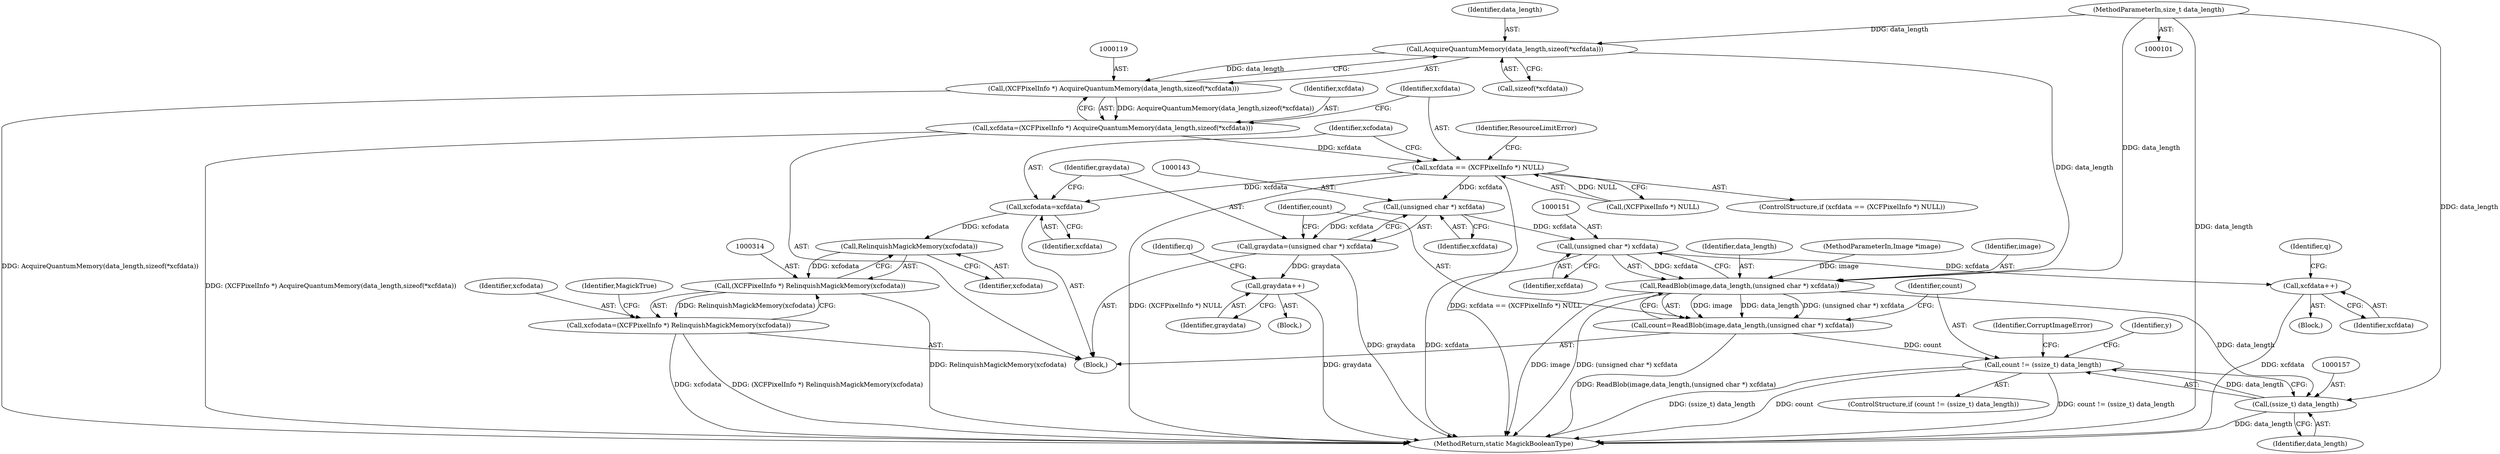 digraph "1_ImageMagick_a2e1064f288a353bc5fef7f79ccb7683759e775c@del" {
"1000120" [label="(Call,AcquireQuantumMemory(data_length,sizeof(*xcfdata)))"];
"1000106" [label="(MethodParameterIn,size_t data_length)"];
"1000118" [label="(Call,(XCFPixelInfo *) AcquireQuantumMemory(data_length,sizeof(*xcfdata)))"];
"1000116" [label="(Call,xcfdata=(XCFPixelInfo *) AcquireQuantumMemory(data_length,sizeof(*xcfdata)))"];
"1000126" [label="(Call,xcfdata == (XCFPixelInfo *) NULL)"];
"1000137" [label="(Call,xcfodata=xcfdata)"];
"1000315" [label="(Call,RelinquishMagickMemory(xcfodata))"];
"1000313" [label="(Call,(XCFPixelInfo *) RelinquishMagickMemory(xcfodata))"];
"1000311" [label="(Call,xcfodata=(XCFPixelInfo *) RelinquishMagickMemory(xcfodata))"];
"1000142" [label="(Call,(unsigned char *) xcfdata)"];
"1000140" [label="(Call,graydata=(unsigned char *) xcfdata)"];
"1000233" [label="(Call,graydata++)"];
"1000150" [label="(Call,(unsigned char *) xcfdata)"];
"1000147" [label="(Call,ReadBlob(image,data_length,(unsigned char *) xcfdata))"];
"1000145" [label="(Call,count=ReadBlob(image,data_length,(unsigned char *) xcfdata))"];
"1000154" [label="(Call,count != (ssize_t) data_length)"];
"1000156" [label="(Call,(ssize_t) data_length)"];
"1000298" [label="(Call,xcfdata++)"];
"1000313" [label="(Call,(XCFPixelInfo *) RelinquishMagickMemory(xcfodata))"];
"1000311" [label="(Call,xcfodata=(XCFPixelInfo *) RelinquishMagickMemory(xcfodata))"];
"1000149" [label="(Identifier,data_length)"];
"1000145" [label="(Call,count=ReadBlob(image,data_length,(unsigned char *) xcfdata))"];
"1000234" [label="(Identifier,graydata)"];
"1000120" [label="(Call,AcquireQuantumMemory(data_length,sizeof(*xcfdata)))"];
"1000128" [label="(Call,(XCFPixelInfo *) NULL)"];
"1000298" [label="(Call,xcfdata++)"];
"1000121" [label="(Identifier,data_length)"];
"1000138" [label="(Identifier,xcfodata)"];
"1000132" [label="(Identifier,ResourceLimitError)"];
"1000106" [label="(MethodParameterIn,size_t data_length)"];
"1000153" [label="(ControlStructure,if (count != (ssize_t) data_length))"];
"1000150" [label="(Call,(unsigned char *) xcfdata)"];
"1000312" [label="(Identifier,xcfodata)"];
"1000319" [label="(MethodReturn,static MagickBooleanType)"];
"1000144" [label="(Identifier,xcfdata)"];
"1000160" [label="(Identifier,CorruptImageError)"];
"1000125" [label="(ControlStructure,if (xcfdata == (XCFPixelInfo *) NULL))"];
"1000122" [label="(Call,sizeof(*xcfdata))"];
"1000108" [label="(Block,)"];
"1000140" [label="(Call,graydata=(unsigned char *) xcfdata)"];
"1000147" [label="(Call,ReadBlob(image,data_length,(unsigned char *) xcfdata))"];
"1000260" [label="(Block,)"];
"1000156" [label="(Call,(ssize_t) data_length)"];
"1000299" [label="(Identifier,xcfdata)"];
"1000316" [label="(Identifier,xcfodata)"];
"1000167" [label="(Identifier,y)"];
"1000301" [label="(Identifier,q)"];
"1000137" [label="(Call,xcfodata=xcfdata)"];
"1000318" [label="(Identifier,MagickTrue)"];
"1000102" [label="(MethodParameterIn,Image *image)"];
"1000116" [label="(Call,xcfdata=(XCFPixelInfo *) AcquireQuantumMemory(data_length,sizeof(*xcfdata)))"];
"1000141" [label="(Identifier,graydata)"];
"1000315" [label="(Call,RelinquishMagickMemory(xcfodata))"];
"1000217" [label="(Block,)"];
"1000236" [label="(Identifier,q)"];
"1000142" [label="(Call,(unsigned char *) xcfdata)"];
"1000154" [label="(Call,count != (ssize_t) data_length)"];
"1000152" [label="(Identifier,xcfdata)"];
"1000118" [label="(Call,(XCFPixelInfo *) AcquireQuantumMemory(data_length,sizeof(*xcfdata)))"];
"1000127" [label="(Identifier,xcfdata)"];
"1000139" [label="(Identifier,xcfdata)"];
"1000148" [label="(Identifier,image)"];
"1000126" [label="(Call,xcfdata == (XCFPixelInfo *) NULL)"];
"1000146" [label="(Identifier,count)"];
"1000158" [label="(Identifier,data_length)"];
"1000155" [label="(Identifier,count)"];
"1000233" [label="(Call,graydata++)"];
"1000117" [label="(Identifier,xcfdata)"];
"1000120" -> "1000118"  [label="AST: "];
"1000120" -> "1000122"  [label="CFG: "];
"1000121" -> "1000120"  [label="AST: "];
"1000122" -> "1000120"  [label="AST: "];
"1000118" -> "1000120"  [label="CFG: "];
"1000120" -> "1000118"  [label="DDG: data_length"];
"1000106" -> "1000120"  [label="DDG: data_length"];
"1000120" -> "1000147"  [label="DDG: data_length"];
"1000106" -> "1000101"  [label="AST: "];
"1000106" -> "1000319"  [label="DDG: data_length"];
"1000106" -> "1000147"  [label="DDG: data_length"];
"1000106" -> "1000156"  [label="DDG: data_length"];
"1000118" -> "1000116"  [label="AST: "];
"1000119" -> "1000118"  [label="AST: "];
"1000116" -> "1000118"  [label="CFG: "];
"1000118" -> "1000319"  [label="DDG: AcquireQuantumMemory(data_length,sizeof(*xcfdata))"];
"1000118" -> "1000116"  [label="DDG: AcquireQuantumMemory(data_length,sizeof(*xcfdata))"];
"1000116" -> "1000108"  [label="AST: "];
"1000117" -> "1000116"  [label="AST: "];
"1000127" -> "1000116"  [label="CFG: "];
"1000116" -> "1000319"  [label="DDG: (XCFPixelInfo *) AcquireQuantumMemory(data_length,sizeof(*xcfdata))"];
"1000116" -> "1000126"  [label="DDG: xcfdata"];
"1000126" -> "1000125"  [label="AST: "];
"1000126" -> "1000128"  [label="CFG: "];
"1000127" -> "1000126"  [label="AST: "];
"1000128" -> "1000126"  [label="AST: "];
"1000132" -> "1000126"  [label="CFG: "];
"1000138" -> "1000126"  [label="CFG: "];
"1000126" -> "1000319"  [label="DDG: xcfdata == (XCFPixelInfo *) NULL"];
"1000126" -> "1000319"  [label="DDG: (XCFPixelInfo *) NULL"];
"1000128" -> "1000126"  [label="DDG: NULL"];
"1000126" -> "1000137"  [label="DDG: xcfdata"];
"1000126" -> "1000142"  [label="DDG: xcfdata"];
"1000137" -> "1000108"  [label="AST: "];
"1000137" -> "1000139"  [label="CFG: "];
"1000138" -> "1000137"  [label="AST: "];
"1000139" -> "1000137"  [label="AST: "];
"1000141" -> "1000137"  [label="CFG: "];
"1000137" -> "1000315"  [label="DDG: xcfodata"];
"1000315" -> "1000313"  [label="AST: "];
"1000315" -> "1000316"  [label="CFG: "];
"1000316" -> "1000315"  [label="AST: "];
"1000313" -> "1000315"  [label="CFG: "];
"1000315" -> "1000313"  [label="DDG: xcfodata"];
"1000313" -> "1000311"  [label="AST: "];
"1000314" -> "1000313"  [label="AST: "];
"1000311" -> "1000313"  [label="CFG: "];
"1000313" -> "1000319"  [label="DDG: RelinquishMagickMemory(xcfodata)"];
"1000313" -> "1000311"  [label="DDG: RelinquishMagickMemory(xcfodata)"];
"1000311" -> "1000108"  [label="AST: "];
"1000312" -> "1000311"  [label="AST: "];
"1000318" -> "1000311"  [label="CFG: "];
"1000311" -> "1000319"  [label="DDG: xcfodata"];
"1000311" -> "1000319"  [label="DDG: (XCFPixelInfo *) RelinquishMagickMemory(xcfodata)"];
"1000142" -> "1000140"  [label="AST: "];
"1000142" -> "1000144"  [label="CFG: "];
"1000143" -> "1000142"  [label="AST: "];
"1000144" -> "1000142"  [label="AST: "];
"1000140" -> "1000142"  [label="CFG: "];
"1000142" -> "1000140"  [label="DDG: xcfdata"];
"1000142" -> "1000150"  [label="DDG: xcfdata"];
"1000140" -> "1000108"  [label="AST: "];
"1000141" -> "1000140"  [label="AST: "];
"1000146" -> "1000140"  [label="CFG: "];
"1000140" -> "1000319"  [label="DDG: graydata"];
"1000140" -> "1000233"  [label="DDG: graydata"];
"1000233" -> "1000217"  [label="AST: "];
"1000233" -> "1000234"  [label="CFG: "];
"1000234" -> "1000233"  [label="AST: "];
"1000236" -> "1000233"  [label="CFG: "];
"1000233" -> "1000319"  [label="DDG: graydata"];
"1000150" -> "1000147"  [label="AST: "];
"1000150" -> "1000152"  [label="CFG: "];
"1000151" -> "1000150"  [label="AST: "];
"1000152" -> "1000150"  [label="AST: "];
"1000147" -> "1000150"  [label="CFG: "];
"1000150" -> "1000319"  [label="DDG: xcfdata"];
"1000150" -> "1000147"  [label="DDG: xcfdata"];
"1000150" -> "1000298"  [label="DDG: xcfdata"];
"1000147" -> "1000145"  [label="AST: "];
"1000148" -> "1000147"  [label="AST: "];
"1000149" -> "1000147"  [label="AST: "];
"1000145" -> "1000147"  [label="CFG: "];
"1000147" -> "1000319"  [label="DDG: image"];
"1000147" -> "1000319"  [label="DDG: (unsigned char *) xcfdata"];
"1000147" -> "1000145"  [label="DDG: image"];
"1000147" -> "1000145"  [label="DDG: data_length"];
"1000147" -> "1000145"  [label="DDG: (unsigned char *) xcfdata"];
"1000102" -> "1000147"  [label="DDG: image"];
"1000147" -> "1000156"  [label="DDG: data_length"];
"1000145" -> "1000108"  [label="AST: "];
"1000146" -> "1000145"  [label="AST: "];
"1000155" -> "1000145"  [label="CFG: "];
"1000145" -> "1000319"  [label="DDG: ReadBlob(image,data_length,(unsigned char *) xcfdata)"];
"1000145" -> "1000154"  [label="DDG: count"];
"1000154" -> "1000153"  [label="AST: "];
"1000154" -> "1000156"  [label="CFG: "];
"1000155" -> "1000154"  [label="AST: "];
"1000156" -> "1000154"  [label="AST: "];
"1000160" -> "1000154"  [label="CFG: "];
"1000167" -> "1000154"  [label="CFG: "];
"1000154" -> "1000319"  [label="DDG: count"];
"1000154" -> "1000319"  [label="DDG: count != (ssize_t) data_length"];
"1000154" -> "1000319"  [label="DDG: (ssize_t) data_length"];
"1000156" -> "1000154"  [label="DDG: data_length"];
"1000156" -> "1000158"  [label="CFG: "];
"1000157" -> "1000156"  [label="AST: "];
"1000158" -> "1000156"  [label="AST: "];
"1000156" -> "1000319"  [label="DDG: data_length"];
"1000298" -> "1000260"  [label="AST: "];
"1000298" -> "1000299"  [label="CFG: "];
"1000299" -> "1000298"  [label="AST: "];
"1000301" -> "1000298"  [label="CFG: "];
"1000298" -> "1000319"  [label="DDG: xcfdata"];
}
